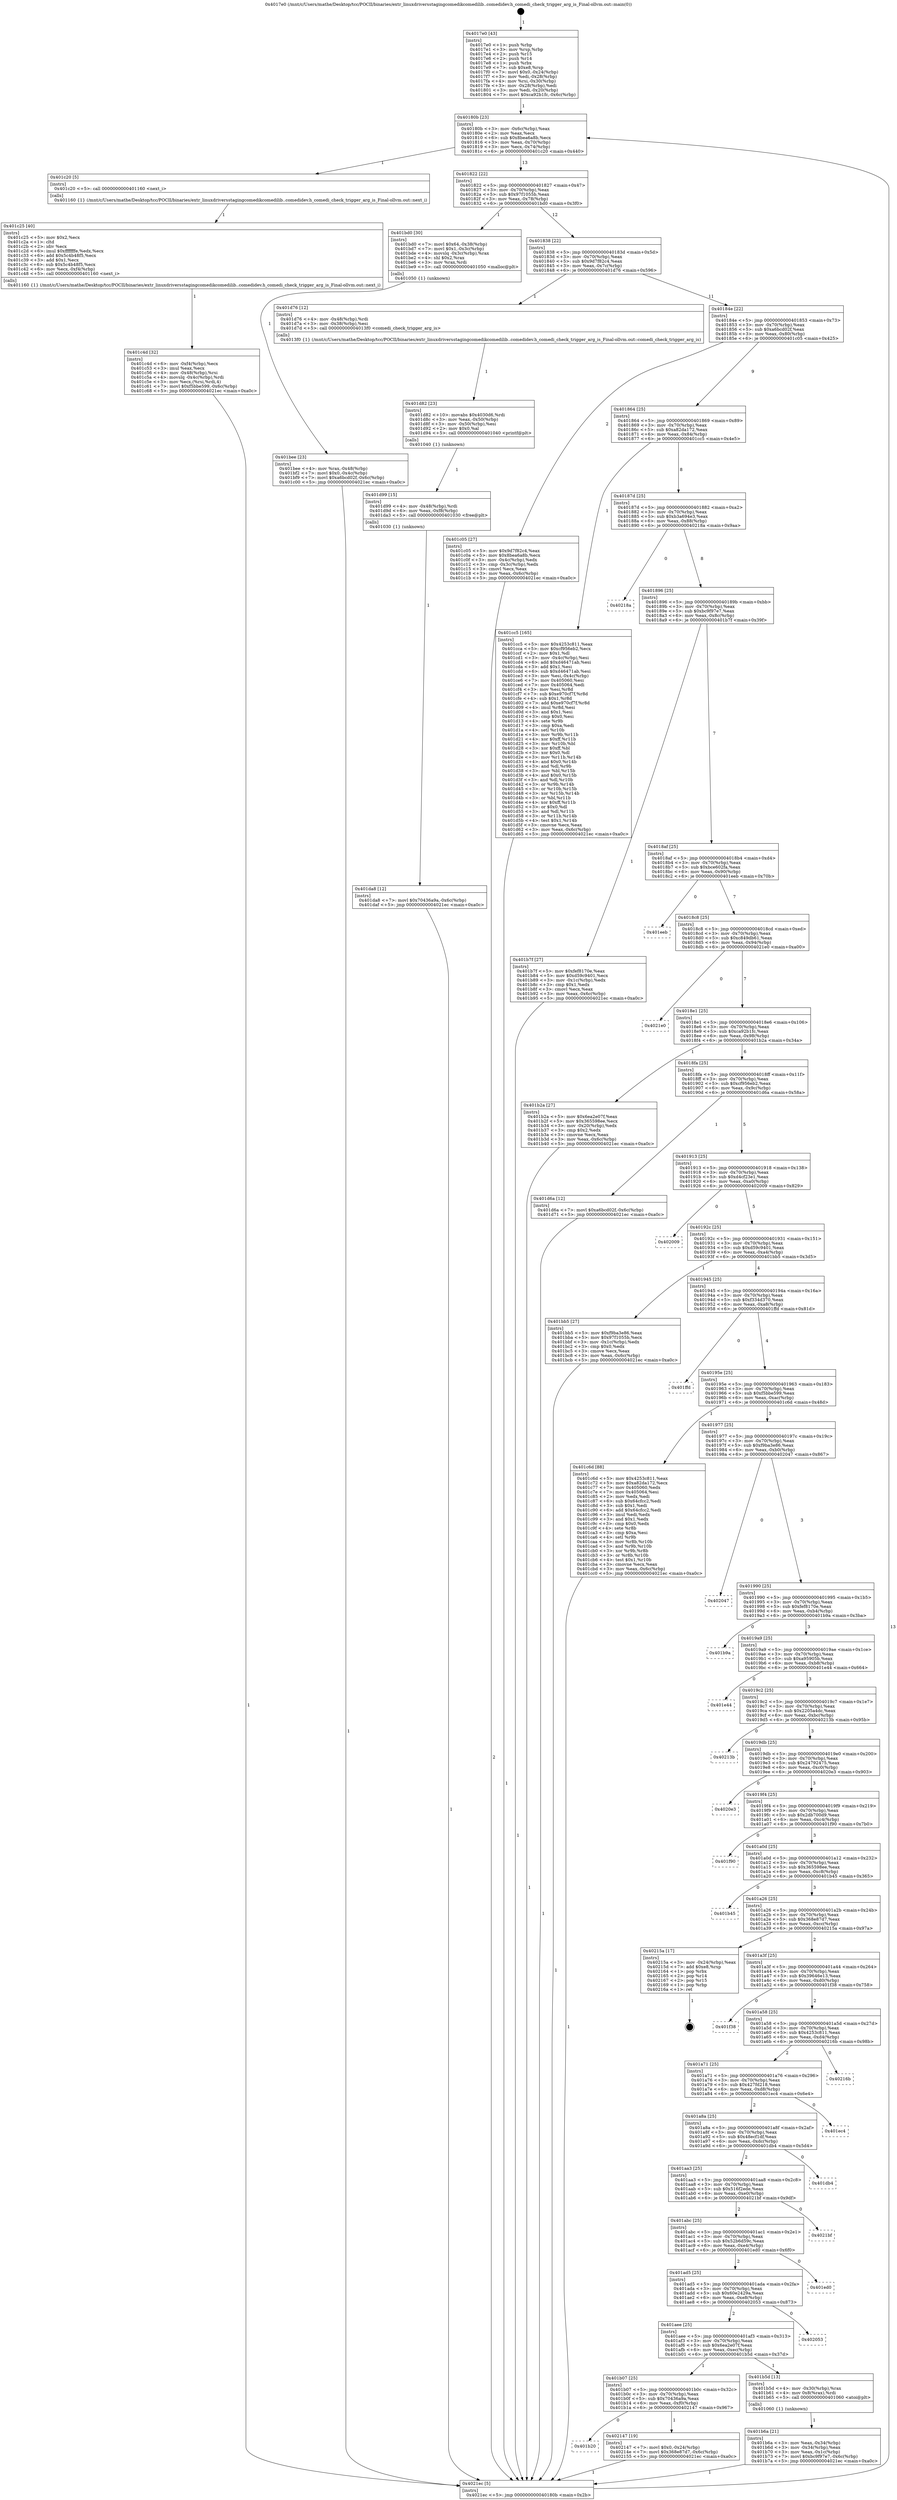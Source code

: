digraph "0x4017e0" {
  label = "0x4017e0 (/mnt/c/Users/mathe/Desktop/tcc/POCII/binaries/extr_linuxdriversstagingcomedikcomedilib..comedidev.h_comedi_check_trigger_arg_is_Final-ollvm.out::main(0))"
  labelloc = "t"
  node[shape=record]

  Entry [label="",width=0.3,height=0.3,shape=circle,fillcolor=black,style=filled]
  "0x40180b" [label="{
     0x40180b [23]\l
     | [instrs]\l
     &nbsp;&nbsp;0x40180b \<+3\>: mov -0x6c(%rbp),%eax\l
     &nbsp;&nbsp;0x40180e \<+2\>: mov %eax,%ecx\l
     &nbsp;&nbsp;0x401810 \<+6\>: sub $0x8bea6a8b,%ecx\l
     &nbsp;&nbsp;0x401816 \<+3\>: mov %eax,-0x70(%rbp)\l
     &nbsp;&nbsp;0x401819 \<+3\>: mov %ecx,-0x74(%rbp)\l
     &nbsp;&nbsp;0x40181c \<+6\>: je 0000000000401c20 \<main+0x440\>\l
  }"]
  "0x401c20" [label="{
     0x401c20 [5]\l
     | [instrs]\l
     &nbsp;&nbsp;0x401c20 \<+5\>: call 0000000000401160 \<next_i\>\l
     | [calls]\l
     &nbsp;&nbsp;0x401160 \{1\} (/mnt/c/Users/mathe/Desktop/tcc/POCII/binaries/extr_linuxdriversstagingcomedikcomedilib..comedidev.h_comedi_check_trigger_arg_is_Final-ollvm.out::next_i)\l
  }"]
  "0x401822" [label="{
     0x401822 [22]\l
     | [instrs]\l
     &nbsp;&nbsp;0x401822 \<+5\>: jmp 0000000000401827 \<main+0x47\>\l
     &nbsp;&nbsp;0x401827 \<+3\>: mov -0x70(%rbp),%eax\l
     &nbsp;&nbsp;0x40182a \<+5\>: sub $0x97f1055b,%eax\l
     &nbsp;&nbsp;0x40182f \<+3\>: mov %eax,-0x78(%rbp)\l
     &nbsp;&nbsp;0x401832 \<+6\>: je 0000000000401bd0 \<main+0x3f0\>\l
  }"]
  Exit [label="",width=0.3,height=0.3,shape=circle,fillcolor=black,style=filled,peripheries=2]
  "0x401bd0" [label="{
     0x401bd0 [30]\l
     | [instrs]\l
     &nbsp;&nbsp;0x401bd0 \<+7\>: movl $0x64,-0x38(%rbp)\l
     &nbsp;&nbsp;0x401bd7 \<+7\>: movl $0x1,-0x3c(%rbp)\l
     &nbsp;&nbsp;0x401bde \<+4\>: movslq -0x3c(%rbp),%rax\l
     &nbsp;&nbsp;0x401be2 \<+4\>: shl $0x2,%rax\l
     &nbsp;&nbsp;0x401be6 \<+3\>: mov %rax,%rdi\l
     &nbsp;&nbsp;0x401be9 \<+5\>: call 0000000000401050 \<malloc@plt\>\l
     | [calls]\l
     &nbsp;&nbsp;0x401050 \{1\} (unknown)\l
  }"]
  "0x401838" [label="{
     0x401838 [22]\l
     | [instrs]\l
     &nbsp;&nbsp;0x401838 \<+5\>: jmp 000000000040183d \<main+0x5d\>\l
     &nbsp;&nbsp;0x40183d \<+3\>: mov -0x70(%rbp),%eax\l
     &nbsp;&nbsp;0x401840 \<+5\>: sub $0x9d7f82c4,%eax\l
     &nbsp;&nbsp;0x401845 \<+3\>: mov %eax,-0x7c(%rbp)\l
     &nbsp;&nbsp;0x401848 \<+6\>: je 0000000000401d76 \<main+0x596\>\l
  }"]
  "0x401b20" [label="{
     0x401b20\l
  }", style=dashed]
  "0x401d76" [label="{
     0x401d76 [12]\l
     | [instrs]\l
     &nbsp;&nbsp;0x401d76 \<+4\>: mov -0x48(%rbp),%rdi\l
     &nbsp;&nbsp;0x401d7a \<+3\>: mov -0x38(%rbp),%esi\l
     &nbsp;&nbsp;0x401d7d \<+5\>: call 00000000004013f0 \<comedi_check_trigger_arg_is\>\l
     | [calls]\l
     &nbsp;&nbsp;0x4013f0 \{1\} (/mnt/c/Users/mathe/Desktop/tcc/POCII/binaries/extr_linuxdriversstagingcomedikcomedilib..comedidev.h_comedi_check_trigger_arg_is_Final-ollvm.out::comedi_check_trigger_arg_is)\l
  }"]
  "0x40184e" [label="{
     0x40184e [22]\l
     | [instrs]\l
     &nbsp;&nbsp;0x40184e \<+5\>: jmp 0000000000401853 \<main+0x73\>\l
     &nbsp;&nbsp;0x401853 \<+3\>: mov -0x70(%rbp),%eax\l
     &nbsp;&nbsp;0x401856 \<+5\>: sub $0xa6bcd02f,%eax\l
     &nbsp;&nbsp;0x40185b \<+3\>: mov %eax,-0x80(%rbp)\l
     &nbsp;&nbsp;0x40185e \<+6\>: je 0000000000401c05 \<main+0x425\>\l
  }"]
  "0x402147" [label="{
     0x402147 [19]\l
     | [instrs]\l
     &nbsp;&nbsp;0x402147 \<+7\>: movl $0x0,-0x24(%rbp)\l
     &nbsp;&nbsp;0x40214e \<+7\>: movl $0x368e87d7,-0x6c(%rbp)\l
     &nbsp;&nbsp;0x402155 \<+5\>: jmp 00000000004021ec \<main+0xa0c\>\l
  }"]
  "0x401c05" [label="{
     0x401c05 [27]\l
     | [instrs]\l
     &nbsp;&nbsp;0x401c05 \<+5\>: mov $0x9d7f82c4,%eax\l
     &nbsp;&nbsp;0x401c0a \<+5\>: mov $0x8bea6a8b,%ecx\l
     &nbsp;&nbsp;0x401c0f \<+3\>: mov -0x4c(%rbp),%edx\l
     &nbsp;&nbsp;0x401c12 \<+3\>: cmp -0x3c(%rbp),%edx\l
     &nbsp;&nbsp;0x401c15 \<+3\>: cmovl %ecx,%eax\l
     &nbsp;&nbsp;0x401c18 \<+3\>: mov %eax,-0x6c(%rbp)\l
     &nbsp;&nbsp;0x401c1b \<+5\>: jmp 00000000004021ec \<main+0xa0c\>\l
  }"]
  "0x401864" [label="{
     0x401864 [25]\l
     | [instrs]\l
     &nbsp;&nbsp;0x401864 \<+5\>: jmp 0000000000401869 \<main+0x89\>\l
     &nbsp;&nbsp;0x401869 \<+3\>: mov -0x70(%rbp),%eax\l
     &nbsp;&nbsp;0x40186c \<+5\>: sub $0xa82da172,%eax\l
     &nbsp;&nbsp;0x401871 \<+6\>: mov %eax,-0x84(%rbp)\l
     &nbsp;&nbsp;0x401877 \<+6\>: je 0000000000401cc5 \<main+0x4e5\>\l
  }"]
  "0x401da8" [label="{
     0x401da8 [12]\l
     | [instrs]\l
     &nbsp;&nbsp;0x401da8 \<+7\>: movl $0x70436a9a,-0x6c(%rbp)\l
     &nbsp;&nbsp;0x401daf \<+5\>: jmp 00000000004021ec \<main+0xa0c\>\l
  }"]
  "0x401cc5" [label="{
     0x401cc5 [165]\l
     | [instrs]\l
     &nbsp;&nbsp;0x401cc5 \<+5\>: mov $0x4253c811,%eax\l
     &nbsp;&nbsp;0x401cca \<+5\>: mov $0xcf956eb2,%ecx\l
     &nbsp;&nbsp;0x401ccf \<+2\>: mov $0x1,%dl\l
     &nbsp;&nbsp;0x401cd1 \<+3\>: mov -0x4c(%rbp),%esi\l
     &nbsp;&nbsp;0x401cd4 \<+6\>: add $0xd46471ab,%esi\l
     &nbsp;&nbsp;0x401cda \<+3\>: add $0x1,%esi\l
     &nbsp;&nbsp;0x401cdd \<+6\>: sub $0xd46471ab,%esi\l
     &nbsp;&nbsp;0x401ce3 \<+3\>: mov %esi,-0x4c(%rbp)\l
     &nbsp;&nbsp;0x401ce6 \<+7\>: mov 0x405060,%esi\l
     &nbsp;&nbsp;0x401ced \<+7\>: mov 0x405064,%edi\l
     &nbsp;&nbsp;0x401cf4 \<+3\>: mov %esi,%r8d\l
     &nbsp;&nbsp;0x401cf7 \<+7\>: sub $0xe970cf7f,%r8d\l
     &nbsp;&nbsp;0x401cfe \<+4\>: sub $0x1,%r8d\l
     &nbsp;&nbsp;0x401d02 \<+7\>: add $0xe970cf7f,%r8d\l
     &nbsp;&nbsp;0x401d09 \<+4\>: imul %r8d,%esi\l
     &nbsp;&nbsp;0x401d0d \<+3\>: and $0x1,%esi\l
     &nbsp;&nbsp;0x401d10 \<+3\>: cmp $0x0,%esi\l
     &nbsp;&nbsp;0x401d13 \<+4\>: sete %r9b\l
     &nbsp;&nbsp;0x401d17 \<+3\>: cmp $0xa,%edi\l
     &nbsp;&nbsp;0x401d1a \<+4\>: setl %r10b\l
     &nbsp;&nbsp;0x401d1e \<+3\>: mov %r9b,%r11b\l
     &nbsp;&nbsp;0x401d21 \<+4\>: xor $0xff,%r11b\l
     &nbsp;&nbsp;0x401d25 \<+3\>: mov %r10b,%bl\l
     &nbsp;&nbsp;0x401d28 \<+3\>: xor $0xff,%bl\l
     &nbsp;&nbsp;0x401d2b \<+3\>: xor $0x0,%dl\l
     &nbsp;&nbsp;0x401d2e \<+3\>: mov %r11b,%r14b\l
     &nbsp;&nbsp;0x401d31 \<+4\>: and $0x0,%r14b\l
     &nbsp;&nbsp;0x401d35 \<+3\>: and %dl,%r9b\l
     &nbsp;&nbsp;0x401d38 \<+3\>: mov %bl,%r15b\l
     &nbsp;&nbsp;0x401d3b \<+4\>: and $0x0,%r15b\l
     &nbsp;&nbsp;0x401d3f \<+3\>: and %dl,%r10b\l
     &nbsp;&nbsp;0x401d42 \<+3\>: or %r9b,%r14b\l
     &nbsp;&nbsp;0x401d45 \<+3\>: or %r10b,%r15b\l
     &nbsp;&nbsp;0x401d48 \<+3\>: xor %r15b,%r14b\l
     &nbsp;&nbsp;0x401d4b \<+3\>: or %bl,%r11b\l
     &nbsp;&nbsp;0x401d4e \<+4\>: xor $0xff,%r11b\l
     &nbsp;&nbsp;0x401d52 \<+3\>: or $0x0,%dl\l
     &nbsp;&nbsp;0x401d55 \<+3\>: and %dl,%r11b\l
     &nbsp;&nbsp;0x401d58 \<+3\>: or %r11b,%r14b\l
     &nbsp;&nbsp;0x401d5b \<+4\>: test $0x1,%r14b\l
     &nbsp;&nbsp;0x401d5f \<+3\>: cmovne %ecx,%eax\l
     &nbsp;&nbsp;0x401d62 \<+3\>: mov %eax,-0x6c(%rbp)\l
     &nbsp;&nbsp;0x401d65 \<+5\>: jmp 00000000004021ec \<main+0xa0c\>\l
  }"]
  "0x40187d" [label="{
     0x40187d [25]\l
     | [instrs]\l
     &nbsp;&nbsp;0x40187d \<+5\>: jmp 0000000000401882 \<main+0xa2\>\l
     &nbsp;&nbsp;0x401882 \<+3\>: mov -0x70(%rbp),%eax\l
     &nbsp;&nbsp;0x401885 \<+5\>: sub $0xb3a694e3,%eax\l
     &nbsp;&nbsp;0x40188a \<+6\>: mov %eax,-0x88(%rbp)\l
     &nbsp;&nbsp;0x401890 \<+6\>: je 000000000040218a \<main+0x9aa\>\l
  }"]
  "0x401d99" [label="{
     0x401d99 [15]\l
     | [instrs]\l
     &nbsp;&nbsp;0x401d99 \<+4\>: mov -0x48(%rbp),%rdi\l
     &nbsp;&nbsp;0x401d9d \<+6\>: mov %eax,-0xf8(%rbp)\l
     &nbsp;&nbsp;0x401da3 \<+5\>: call 0000000000401030 \<free@plt\>\l
     | [calls]\l
     &nbsp;&nbsp;0x401030 \{1\} (unknown)\l
  }"]
  "0x40218a" [label="{
     0x40218a\l
  }", style=dashed]
  "0x401896" [label="{
     0x401896 [25]\l
     | [instrs]\l
     &nbsp;&nbsp;0x401896 \<+5\>: jmp 000000000040189b \<main+0xbb\>\l
     &nbsp;&nbsp;0x40189b \<+3\>: mov -0x70(%rbp),%eax\l
     &nbsp;&nbsp;0x40189e \<+5\>: sub $0xbc9f97e7,%eax\l
     &nbsp;&nbsp;0x4018a3 \<+6\>: mov %eax,-0x8c(%rbp)\l
     &nbsp;&nbsp;0x4018a9 \<+6\>: je 0000000000401b7f \<main+0x39f\>\l
  }"]
  "0x401d82" [label="{
     0x401d82 [23]\l
     | [instrs]\l
     &nbsp;&nbsp;0x401d82 \<+10\>: movabs $0x4030d6,%rdi\l
     &nbsp;&nbsp;0x401d8c \<+3\>: mov %eax,-0x50(%rbp)\l
     &nbsp;&nbsp;0x401d8f \<+3\>: mov -0x50(%rbp),%esi\l
     &nbsp;&nbsp;0x401d92 \<+2\>: mov $0x0,%al\l
     &nbsp;&nbsp;0x401d94 \<+5\>: call 0000000000401040 \<printf@plt\>\l
     | [calls]\l
     &nbsp;&nbsp;0x401040 \{1\} (unknown)\l
  }"]
  "0x401b7f" [label="{
     0x401b7f [27]\l
     | [instrs]\l
     &nbsp;&nbsp;0x401b7f \<+5\>: mov $0xfef8170e,%eax\l
     &nbsp;&nbsp;0x401b84 \<+5\>: mov $0xd59c9401,%ecx\l
     &nbsp;&nbsp;0x401b89 \<+3\>: mov -0x1c(%rbp),%edx\l
     &nbsp;&nbsp;0x401b8c \<+3\>: cmp $0x1,%edx\l
     &nbsp;&nbsp;0x401b8f \<+3\>: cmovl %ecx,%eax\l
     &nbsp;&nbsp;0x401b92 \<+3\>: mov %eax,-0x6c(%rbp)\l
     &nbsp;&nbsp;0x401b95 \<+5\>: jmp 00000000004021ec \<main+0xa0c\>\l
  }"]
  "0x4018af" [label="{
     0x4018af [25]\l
     | [instrs]\l
     &nbsp;&nbsp;0x4018af \<+5\>: jmp 00000000004018b4 \<main+0xd4\>\l
     &nbsp;&nbsp;0x4018b4 \<+3\>: mov -0x70(%rbp),%eax\l
     &nbsp;&nbsp;0x4018b7 \<+5\>: sub $0xbce602fa,%eax\l
     &nbsp;&nbsp;0x4018bc \<+6\>: mov %eax,-0x90(%rbp)\l
     &nbsp;&nbsp;0x4018c2 \<+6\>: je 0000000000401eeb \<main+0x70b\>\l
  }"]
  "0x401c4d" [label="{
     0x401c4d [32]\l
     | [instrs]\l
     &nbsp;&nbsp;0x401c4d \<+6\>: mov -0xf4(%rbp),%ecx\l
     &nbsp;&nbsp;0x401c53 \<+3\>: imul %eax,%ecx\l
     &nbsp;&nbsp;0x401c56 \<+4\>: mov -0x48(%rbp),%rsi\l
     &nbsp;&nbsp;0x401c5a \<+4\>: movslq -0x4c(%rbp),%rdi\l
     &nbsp;&nbsp;0x401c5e \<+3\>: mov %ecx,(%rsi,%rdi,4)\l
     &nbsp;&nbsp;0x401c61 \<+7\>: movl $0xf5bbe599,-0x6c(%rbp)\l
     &nbsp;&nbsp;0x401c68 \<+5\>: jmp 00000000004021ec \<main+0xa0c\>\l
  }"]
  "0x401eeb" [label="{
     0x401eeb\l
  }", style=dashed]
  "0x4018c8" [label="{
     0x4018c8 [25]\l
     | [instrs]\l
     &nbsp;&nbsp;0x4018c8 \<+5\>: jmp 00000000004018cd \<main+0xed\>\l
     &nbsp;&nbsp;0x4018cd \<+3\>: mov -0x70(%rbp),%eax\l
     &nbsp;&nbsp;0x4018d0 \<+5\>: sub $0xc849db61,%eax\l
     &nbsp;&nbsp;0x4018d5 \<+6\>: mov %eax,-0x94(%rbp)\l
     &nbsp;&nbsp;0x4018db \<+6\>: je 00000000004021e0 \<main+0xa00\>\l
  }"]
  "0x401c25" [label="{
     0x401c25 [40]\l
     | [instrs]\l
     &nbsp;&nbsp;0x401c25 \<+5\>: mov $0x2,%ecx\l
     &nbsp;&nbsp;0x401c2a \<+1\>: cltd\l
     &nbsp;&nbsp;0x401c2b \<+2\>: idiv %ecx\l
     &nbsp;&nbsp;0x401c2d \<+6\>: imul $0xfffffffe,%edx,%ecx\l
     &nbsp;&nbsp;0x401c33 \<+6\>: add $0x5c4b48f5,%ecx\l
     &nbsp;&nbsp;0x401c39 \<+3\>: add $0x1,%ecx\l
     &nbsp;&nbsp;0x401c3c \<+6\>: sub $0x5c4b48f5,%ecx\l
     &nbsp;&nbsp;0x401c42 \<+6\>: mov %ecx,-0xf4(%rbp)\l
     &nbsp;&nbsp;0x401c48 \<+5\>: call 0000000000401160 \<next_i\>\l
     | [calls]\l
     &nbsp;&nbsp;0x401160 \{1\} (/mnt/c/Users/mathe/Desktop/tcc/POCII/binaries/extr_linuxdriversstagingcomedikcomedilib..comedidev.h_comedi_check_trigger_arg_is_Final-ollvm.out::next_i)\l
  }"]
  "0x4021e0" [label="{
     0x4021e0\l
  }", style=dashed]
  "0x4018e1" [label="{
     0x4018e1 [25]\l
     | [instrs]\l
     &nbsp;&nbsp;0x4018e1 \<+5\>: jmp 00000000004018e6 \<main+0x106\>\l
     &nbsp;&nbsp;0x4018e6 \<+3\>: mov -0x70(%rbp),%eax\l
     &nbsp;&nbsp;0x4018e9 \<+5\>: sub $0xca92b1fc,%eax\l
     &nbsp;&nbsp;0x4018ee \<+6\>: mov %eax,-0x98(%rbp)\l
     &nbsp;&nbsp;0x4018f4 \<+6\>: je 0000000000401b2a \<main+0x34a\>\l
  }"]
  "0x401bee" [label="{
     0x401bee [23]\l
     | [instrs]\l
     &nbsp;&nbsp;0x401bee \<+4\>: mov %rax,-0x48(%rbp)\l
     &nbsp;&nbsp;0x401bf2 \<+7\>: movl $0x0,-0x4c(%rbp)\l
     &nbsp;&nbsp;0x401bf9 \<+7\>: movl $0xa6bcd02f,-0x6c(%rbp)\l
     &nbsp;&nbsp;0x401c00 \<+5\>: jmp 00000000004021ec \<main+0xa0c\>\l
  }"]
  "0x401b2a" [label="{
     0x401b2a [27]\l
     | [instrs]\l
     &nbsp;&nbsp;0x401b2a \<+5\>: mov $0x6ea2e07f,%eax\l
     &nbsp;&nbsp;0x401b2f \<+5\>: mov $0x365598ee,%ecx\l
     &nbsp;&nbsp;0x401b34 \<+3\>: mov -0x20(%rbp),%edx\l
     &nbsp;&nbsp;0x401b37 \<+3\>: cmp $0x2,%edx\l
     &nbsp;&nbsp;0x401b3a \<+3\>: cmovne %ecx,%eax\l
     &nbsp;&nbsp;0x401b3d \<+3\>: mov %eax,-0x6c(%rbp)\l
     &nbsp;&nbsp;0x401b40 \<+5\>: jmp 00000000004021ec \<main+0xa0c\>\l
  }"]
  "0x4018fa" [label="{
     0x4018fa [25]\l
     | [instrs]\l
     &nbsp;&nbsp;0x4018fa \<+5\>: jmp 00000000004018ff \<main+0x11f\>\l
     &nbsp;&nbsp;0x4018ff \<+3\>: mov -0x70(%rbp),%eax\l
     &nbsp;&nbsp;0x401902 \<+5\>: sub $0xcf956eb2,%eax\l
     &nbsp;&nbsp;0x401907 \<+6\>: mov %eax,-0x9c(%rbp)\l
     &nbsp;&nbsp;0x40190d \<+6\>: je 0000000000401d6a \<main+0x58a\>\l
  }"]
  "0x4021ec" [label="{
     0x4021ec [5]\l
     | [instrs]\l
     &nbsp;&nbsp;0x4021ec \<+5\>: jmp 000000000040180b \<main+0x2b\>\l
  }"]
  "0x4017e0" [label="{
     0x4017e0 [43]\l
     | [instrs]\l
     &nbsp;&nbsp;0x4017e0 \<+1\>: push %rbp\l
     &nbsp;&nbsp;0x4017e1 \<+3\>: mov %rsp,%rbp\l
     &nbsp;&nbsp;0x4017e4 \<+2\>: push %r15\l
     &nbsp;&nbsp;0x4017e6 \<+2\>: push %r14\l
     &nbsp;&nbsp;0x4017e8 \<+1\>: push %rbx\l
     &nbsp;&nbsp;0x4017e9 \<+7\>: sub $0xe8,%rsp\l
     &nbsp;&nbsp;0x4017f0 \<+7\>: movl $0x0,-0x24(%rbp)\l
     &nbsp;&nbsp;0x4017f7 \<+3\>: mov %edi,-0x28(%rbp)\l
     &nbsp;&nbsp;0x4017fa \<+4\>: mov %rsi,-0x30(%rbp)\l
     &nbsp;&nbsp;0x4017fe \<+3\>: mov -0x28(%rbp),%edi\l
     &nbsp;&nbsp;0x401801 \<+3\>: mov %edi,-0x20(%rbp)\l
     &nbsp;&nbsp;0x401804 \<+7\>: movl $0xca92b1fc,-0x6c(%rbp)\l
  }"]
  "0x401b6a" [label="{
     0x401b6a [21]\l
     | [instrs]\l
     &nbsp;&nbsp;0x401b6a \<+3\>: mov %eax,-0x34(%rbp)\l
     &nbsp;&nbsp;0x401b6d \<+3\>: mov -0x34(%rbp),%eax\l
     &nbsp;&nbsp;0x401b70 \<+3\>: mov %eax,-0x1c(%rbp)\l
     &nbsp;&nbsp;0x401b73 \<+7\>: movl $0xbc9f97e7,-0x6c(%rbp)\l
     &nbsp;&nbsp;0x401b7a \<+5\>: jmp 00000000004021ec \<main+0xa0c\>\l
  }"]
  "0x401d6a" [label="{
     0x401d6a [12]\l
     | [instrs]\l
     &nbsp;&nbsp;0x401d6a \<+7\>: movl $0xa6bcd02f,-0x6c(%rbp)\l
     &nbsp;&nbsp;0x401d71 \<+5\>: jmp 00000000004021ec \<main+0xa0c\>\l
  }"]
  "0x401913" [label="{
     0x401913 [25]\l
     | [instrs]\l
     &nbsp;&nbsp;0x401913 \<+5\>: jmp 0000000000401918 \<main+0x138\>\l
     &nbsp;&nbsp;0x401918 \<+3\>: mov -0x70(%rbp),%eax\l
     &nbsp;&nbsp;0x40191b \<+5\>: sub $0xd4cf23e1,%eax\l
     &nbsp;&nbsp;0x401920 \<+6\>: mov %eax,-0xa0(%rbp)\l
     &nbsp;&nbsp;0x401926 \<+6\>: je 0000000000402009 \<main+0x829\>\l
  }"]
  "0x401b07" [label="{
     0x401b07 [25]\l
     | [instrs]\l
     &nbsp;&nbsp;0x401b07 \<+5\>: jmp 0000000000401b0c \<main+0x32c\>\l
     &nbsp;&nbsp;0x401b0c \<+3\>: mov -0x70(%rbp),%eax\l
     &nbsp;&nbsp;0x401b0f \<+5\>: sub $0x70436a9a,%eax\l
     &nbsp;&nbsp;0x401b14 \<+6\>: mov %eax,-0xf0(%rbp)\l
     &nbsp;&nbsp;0x401b1a \<+6\>: je 0000000000402147 \<main+0x967\>\l
  }"]
  "0x402009" [label="{
     0x402009\l
  }", style=dashed]
  "0x40192c" [label="{
     0x40192c [25]\l
     | [instrs]\l
     &nbsp;&nbsp;0x40192c \<+5\>: jmp 0000000000401931 \<main+0x151\>\l
     &nbsp;&nbsp;0x401931 \<+3\>: mov -0x70(%rbp),%eax\l
     &nbsp;&nbsp;0x401934 \<+5\>: sub $0xd59c9401,%eax\l
     &nbsp;&nbsp;0x401939 \<+6\>: mov %eax,-0xa4(%rbp)\l
     &nbsp;&nbsp;0x40193f \<+6\>: je 0000000000401bb5 \<main+0x3d5\>\l
  }"]
  "0x401b5d" [label="{
     0x401b5d [13]\l
     | [instrs]\l
     &nbsp;&nbsp;0x401b5d \<+4\>: mov -0x30(%rbp),%rax\l
     &nbsp;&nbsp;0x401b61 \<+4\>: mov 0x8(%rax),%rdi\l
     &nbsp;&nbsp;0x401b65 \<+5\>: call 0000000000401060 \<atoi@plt\>\l
     | [calls]\l
     &nbsp;&nbsp;0x401060 \{1\} (unknown)\l
  }"]
  "0x401bb5" [label="{
     0x401bb5 [27]\l
     | [instrs]\l
     &nbsp;&nbsp;0x401bb5 \<+5\>: mov $0xf9ba3e86,%eax\l
     &nbsp;&nbsp;0x401bba \<+5\>: mov $0x97f1055b,%ecx\l
     &nbsp;&nbsp;0x401bbf \<+3\>: mov -0x1c(%rbp),%edx\l
     &nbsp;&nbsp;0x401bc2 \<+3\>: cmp $0x0,%edx\l
     &nbsp;&nbsp;0x401bc5 \<+3\>: cmove %ecx,%eax\l
     &nbsp;&nbsp;0x401bc8 \<+3\>: mov %eax,-0x6c(%rbp)\l
     &nbsp;&nbsp;0x401bcb \<+5\>: jmp 00000000004021ec \<main+0xa0c\>\l
  }"]
  "0x401945" [label="{
     0x401945 [25]\l
     | [instrs]\l
     &nbsp;&nbsp;0x401945 \<+5\>: jmp 000000000040194a \<main+0x16a\>\l
     &nbsp;&nbsp;0x40194a \<+3\>: mov -0x70(%rbp),%eax\l
     &nbsp;&nbsp;0x40194d \<+5\>: sub $0xf334d370,%eax\l
     &nbsp;&nbsp;0x401952 \<+6\>: mov %eax,-0xa8(%rbp)\l
     &nbsp;&nbsp;0x401958 \<+6\>: je 0000000000401ffd \<main+0x81d\>\l
  }"]
  "0x401aee" [label="{
     0x401aee [25]\l
     | [instrs]\l
     &nbsp;&nbsp;0x401aee \<+5\>: jmp 0000000000401af3 \<main+0x313\>\l
     &nbsp;&nbsp;0x401af3 \<+3\>: mov -0x70(%rbp),%eax\l
     &nbsp;&nbsp;0x401af6 \<+5\>: sub $0x6ea2e07f,%eax\l
     &nbsp;&nbsp;0x401afb \<+6\>: mov %eax,-0xec(%rbp)\l
     &nbsp;&nbsp;0x401b01 \<+6\>: je 0000000000401b5d \<main+0x37d\>\l
  }"]
  "0x401ffd" [label="{
     0x401ffd\l
  }", style=dashed]
  "0x40195e" [label="{
     0x40195e [25]\l
     | [instrs]\l
     &nbsp;&nbsp;0x40195e \<+5\>: jmp 0000000000401963 \<main+0x183\>\l
     &nbsp;&nbsp;0x401963 \<+3\>: mov -0x70(%rbp),%eax\l
     &nbsp;&nbsp;0x401966 \<+5\>: sub $0xf5bbe599,%eax\l
     &nbsp;&nbsp;0x40196b \<+6\>: mov %eax,-0xac(%rbp)\l
     &nbsp;&nbsp;0x401971 \<+6\>: je 0000000000401c6d \<main+0x48d\>\l
  }"]
  "0x402053" [label="{
     0x402053\l
  }", style=dashed]
  "0x401c6d" [label="{
     0x401c6d [88]\l
     | [instrs]\l
     &nbsp;&nbsp;0x401c6d \<+5\>: mov $0x4253c811,%eax\l
     &nbsp;&nbsp;0x401c72 \<+5\>: mov $0xa82da172,%ecx\l
     &nbsp;&nbsp;0x401c77 \<+7\>: mov 0x405060,%edx\l
     &nbsp;&nbsp;0x401c7e \<+7\>: mov 0x405064,%esi\l
     &nbsp;&nbsp;0x401c85 \<+2\>: mov %edx,%edi\l
     &nbsp;&nbsp;0x401c87 \<+6\>: sub $0x64cfcc2,%edi\l
     &nbsp;&nbsp;0x401c8d \<+3\>: sub $0x1,%edi\l
     &nbsp;&nbsp;0x401c90 \<+6\>: add $0x64cfcc2,%edi\l
     &nbsp;&nbsp;0x401c96 \<+3\>: imul %edi,%edx\l
     &nbsp;&nbsp;0x401c99 \<+3\>: and $0x1,%edx\l
     &nbsp;&nbsp;0x401c9c \<+3\>: cmp $0x0,%edx\l
     &nbsp;&nbsp;0x401c9f \<+4\>: sete %r8b\l
     &nbsp;&nbsp;0x401ca3 \<+3\>: cmp $0xa,%esi\l
     &nbsp;&nbsp;0x401ca6 \<+4\>: setl %r9b\l
     &nbsp;&nbsp;0x401caa \<+3\>: mov %r8b,%r10b\l
     &nbsp;&nbsp;0x401cad \<+3\>: and %r9b,%r10b\l
     &nbsp;&nbsp;0x401cb0 \<+3\>: xor %r9b,%r8b\l
     &nbsp;&nbsp;0x401cb3 \<+3\>: or %r8b,%r10b\l
     &nbsp;&nbsp;0x401cb6 \<+4\>: test $0x1,%r10b\l
     &nbsp;&nbsp;0x401cba \<+3\>: cmovne %ecx,%eax\l
     &nbsp;&nbsp;0x401cbd \<+3\>: mov %eax,-0x6c(%rbp)\l
     &nbsp;&nbsp;0x401cc0 \<+5\>: jmp 00000000004021ec \<main+0xa0c\>\l
  }"]
  "0x401977" [label="{
     0x401977 [25]\l
     | [instrs]\l
     &nbsp;&nbsp;0x401977 \<+5\>: jmp 000000000040197c \<main+0x19c\>\l
     &nbsp;&nbsp;0x40197c \<+3\>: mov -0x70(%rbp),%eax\l
     &nbsp;&nbsp;0x40197f \<+5\>: sub $0xf9ba3e86,%eax\l
     &nbsp;&nbsp;0x401984 \<+6\>: mov %eax,-0xb0(%rbp)\l
     &nbsp;&nbsp;0x40198a \<+6\>: je 0000000000402047 \<main+0x867\>\l
  }"]
  "0x401ad5" [label="{
     0x401ad5 [25]\l
     | [instrs]\l
     &nbsp;&nbsp;0x401ad5 \<+5\>: jmp 0000000000401ada \<main+0x2fa\>\l
     &nbsp;&nbsp;0x401ada \<+3\>: mov -0x70(%rbp),%eax\l
     &nbsp;&nbsp;0x401add \<+5\>: sub $0x60e2429a,%eax\l
     &nbsp;&nbsp;0x401ae2 \<+6\>: mov %eax,-0xe8(%rbp)\l
     &nbsp;&nbsp;0x401ae8 \<+6\>: je 0000000000402053 \<main+0x873\>\l
  }"]
  "0x402047" [label="{
     0x402047\l
  }", style=dashed]
  "0x401990" [label="{
     0x401990 [25]\l
     | [instrs]\l
     &nbsp;&nbsp;0x401990 \<+5\>: jmp 0000000000401995 \<main+0x1b5\>\l
     &nbsp;&nbsp;0x401995 \<+3\>: mov -0x70(%rbp),%eax\l
     &nbsp;&nbsp;0x401998 \<+5\>: sub $0xfef8170e,%eax\l
     &nbsp;&nbsp;0x40199d \<+6\>: mov %eax,-0xb4(%rbp)\l
     &nbsp;&nbsp;0x4019a3 \<+6\>: je 0000000000401b9a \<main+0x3ba\>\l
  }"]
  "0x401ed0" [label="{
     0x401ed0\l
  }", style=dashed]
  "0x401b9a" [label="{
     0x401b9a\l
  }", style=dashed]
  "0x4019a9" [label="{
     0x4019a9 [25]\l
     | [instrs]\l
     &nbsp;&nbsp;0x4019a9 \<+5\>: jmp 00000000004019ae \<main+0x1ce\>\l
     &nbsp;&nbsp;0x4019ae \<+3\>: mov -0x70(%rbp),%eax\l
     &nbsp;&nbsp;0x4019b1 \<+5\>: sub $0xa95905b,%eax\l
     &nbsp;&nbsp;0x4019b6 \<+6\>: mov %eax,-0xb8(%rbp)\l
     &nbsp;&nbsp;0x4019bc \<+6\>: je 0000000000401e44 \<main+0x664\>\l
  }"]
  "0x401abc" [label="{
     0x401abc [25]\l
     | [instrs]\l
     &nbsp;&nbsp;0x401abc \<+5\>: jmp 0000000000401ac1 \<main+0x2e1\>\l
     &nbsp;&nbsp;0x401ac1 \<+3\>: mov -0x70(%rbp),%eax\l
     &nbsp;&nbsp;0x401ac4 \<+5\>: sub $0x52b6d59c,%eax\l
     &nbsp;&nbsp;0x401ac9 \<+6\>: mov %eax,-0xe4(%rbp)\l
     &nbsp;&nbsp;0x401acf \<+6\>: je 0000000000401ed0 \<main+0x6f0\>\l
  }"]
  "0x401e44" [label="{
     0x401e44\l
  }", style=dashed]
  "0x4019c2" [label="{
     0x4019c2 [25]\l
     | [instrs]\l
     &nbsp;&nbsp;0x4019c2 \<+5\>: jmp 00000000004019c7 \<main+0x1e7\>\l
     &nbsp;&nbsp;0x4019c7 \<+3\>: mov -0x70(%rbp),%eax\l
     &nbsp;&nbsp;0x4019ca \<+5\>: sub $0x2205a4dc,%eax\l
     &nbsp;&nbsp;0x4019cf \<+6\>: mov %eax,-0xbc(%rbp)\l
     &nbsp;&nbsp;0x4019d5 \<+6\>: je 000000000040213b \<main+0x95b\>\l
  }"]
  "0x4021bf" [label="{
     0x4021bf\l
  }", style=dashed]
  "0x40213b" [label="{
     0x40213b\l
  }", style=dashed]
  "0x4019db" [label="{
     0x4019db [25]\l
     | [instrs]\l
     &nbsp;&nbsp;0x4019db \<+5\>: jmp 00000000004019e0 \<main+0x200\>\l
     &nbsp;&nbsp;0x4019e0 \<+3\>: mov -0x70(%rbp),%eax\l
     &nbsp;&nbsp;0x4019e3 \<+5\>: sub $0x24792475,%eax\l
     &nbsp;&nbsp;0x4019e8 \<+6\>: mov %eax,-0xc0(%rbp)\l
     &nbsp;&nbsp;0x4019ee \<+6\>: je 00000000004020e3 \<main+0x903\>\l
  }"]
  "0x401aa3" [label="{
     0x401aa3 [25]\l
     | [instrs]\l
     &nbsp;&nbsp;0x401aa3 \<+5\>: jmp 0000000000401aa8 \<main+0x2c8\>\l
     &nbsp;&nbsp;0x401aa8 \<+3\>: mov -0x70(%rbp),%eax\l
     &nbsp;&nbsp;0x401aab \<+5\>: sub $0x516f2ede,%eax\l
     &nbsp;&nbsp;0x401ab0 \<+6\>: mov %eax,-0xe0(%rbp)\l
     &nbsp;&nbsp;0x401ab6 \<+6\>: je 00000000004021bf \<main+0x9df\>\l
  }"]
  "0x4020e3" [label="{
     0x4020e3\l
  }", style=dashed]
  "0x4019f4" [label="{
     0x4019f4 [25]\l
     | [instrs]\l
     &nbsp;&nbsp;0x4019f4 \<+5\>: jmp 00000000004019f9 \<main+0x219\>\l
     &nbsp;&nbsp;0x4019f9 \<+3\>: mov -0x70(%rbp),%eax\l
     &nbsp;&nbsp;0x4019fc \<+5\>: sub $0x2db700d9,%eax\l
     &nbsp;&nbsp;0x401a01 \<+6\>: mov %eax,-0xc4(%rbp)\l
     &nbsp;&nbsp;0x401a07 \<+6\>: je 0000000000401f90 \<main+0x7b0\>\l
  }"]
  "0x401db4" [label="{
     0x401db4\l
  }", style=dashed]
  "0x401f90" [label="{
     0x401f90\l
  }", style=dashed]
  "0x401a0d" [label="{
     0x401a0d [25]\l
     | [instrs]\l
     &nbsp;&nbsp;0x401a0d \<+5\>: jmp 0000000000401a12 \<main+0x232\>\l
     &nbsp;&nbsp;0x401a12 \<+3\>: mov -0x70(%rbp),%eax\l
     &nbsp;&nbsp;0x401a15 \<+5\>: sub $0x365598ee,%eax\l
     &nbsp;&nbsp;0x401a1a \<+6\>: mov %eax,-0xc8(%rbp)\l
     &nbsp;&nbsp;0x401a20 \<+6\>: je 0000000000401b45 \<main+0x365\>\l
  }"]
  "0x401a8a" [label="{
     0x401a8a [25]\l
     | [instrs]\l
     &nbsp;&nbsp;0x401a8a \<+5\>: jmp 0000000000401a8f \<main+0x2af\>\l
     &nbsp;&nbsp;0x401a8f \<+3\>: mov -0x70(%rbp),%eax\l
     &nbsp;&nbsp;0x401a92 \<+5\>: sub $0x48ecf1df,%eax\l
     &nbsp;&nbsp;0x401a97 \<+6\>: mov %eax,-0xdc(%rbp)\l
     &nbsp;&nbsp;0x401a9d \<+6\>: je 0000000000401db4 \<main+0x5d4\>\l
  }"]
  "0x401b45" [label="{
     0x401b45\l
  }", style=dashed]
  "0x401a26" [label="{
     0x401a26 [25]\l
     | [instrs]\l
     &nbsp;&nbsp;0x401a26 \<+5\>: jmp 0000000000401a2b \<main+0x24b\>\l
     &nbsp;&nbsp;0x401a2b \<+3\>: mov -0x70(%rbp),%eax\l
     &nbsp;&nbsp;0x401a2e \<+5\>: sub $0x368e87d7,%eax\l
     &nbsp;&nbsp;0x401a33 \<+6\>: mov %eax,-0xcc(%rbp)\l
     &nbsp;&nbsp;0x401a39 \<+6\>: je 000000000040215a \<main+0x97a\>\l
  }"]
  "0x401ec4" [label="{
     0x401ec4\l
  }", style=dashed]
  "0x40215a" [label="{
     0x40215a [17]\l
     | [instrs]\l
     &nbsp;&nbsp;0x40215a \<+3\>: mov -0x24(%rbp),%eax\l
     &nbsp;&nbsp;0x40215d \<+7\>: add $0xe8,%rsp\l
     &nbsp;&nbsp;0x402164 \<+1\>: pop %rbx\l
     &nbsp;&nbsp;0x402165 \<+2\>: pop %r14\l
     &nbsp;&nbsp;0x402167 \<+2\>: pop %r15\l
     &nbsp;&nbsp;0x402169 \<+1\>: pop %rbp\l
     &nbsp;&nbsp;0x40216a \<+1\>: ret\l
  }"]
  "0x401a3f" [label="{
     0x401a3f [25]\l
     | [instrs]\l
     &nbsp;&nbsp;0x401a3f \<+5\>: jmp 0000000000401a44 \<main+0x264\>\l
     &nbsp;&nbsp;0x401a44 \<+3\>: mov -0x70(%rbp),%eax\l
     &nbsp;&nbsp;0x401a47 \<+5\>: sub $0x39646e13,%eax\l
     &nbsp;&nbsp;0x401a4c \<+6\>: mov %eax,-0xd0(%rbp)\l
     &nbsp;&nbsp;0x401a52 \<+6\>: je 0000000000401f38 \<main+0x758\>\l
  }"]
  "0x401a71" [label="{
     0x401a71 [25]\l
     | [instrs]\l
     &nbsp;&nbsp;0x401a71 \<+5\>: jmp 0000000000401a76 \<main+0x296\>\l
     &nbsp;&nbsp;0x401a76 \<+3\>: mov -0x70(%rbp),%eax\l
     &nbsp;&nbsp;0x401a79 \<+5\>: sub $0x427fd218,%eax\l
     &nbsp;&nbsp;0x401a7e \<+6\>: mov %eax,-0xd8(%rbp)\l
     &nbsp;&nbsp;0x401a84 \<+6\>: je 0000000000401ec4 \<main+0x6e4\>\l
  }"]
  "0x401f38" [label="{
     0x401f38\l
  }", style=dashed]
  "0x401a58" [label="{
     0x401a58 [25]\l
     | [instrs]\l
     &nbsp;&nbsp;0x401a58 \<+5\>: jmp 0000000000401a5d \<main+0x27d\>\l
     &nbsp;&nbsp;0x401a5d \<+3\>: mov -0x70(%rbp),%eax\l
     &nbsp;&nbsp;0x401a60 \<+5\>: sub $0x4253c811,%eax\l
     &nbsp;&nbsp;0x401a65 \<+6\>: mov %eax,-0xd4(%rbp)\l
     &nbsp;&nbsp;0x401a6b \<+6\>: je 000000000040216b \<main+0x98b\>\l
  }"]
  "0x40216b" [label="{
     0x40216b\l
  }", style=dashed]
  Entry -> "0x4017e0" [label=" 1"]
  "0x40180b" -> "0x401c20" [label=" 1"]
  "0x40180b" -> "0x401822" [label=" 13"]
  "0x40215a" -> Exit [label=" 1"]
  "0x401822" -> "0x401bd0" [label=" 1"]
  "0x401822" -> "0x401838" [label=" 12"]
  "0x402147" -> "0x4021ec" [label=" 1"]
  "0x401838" -> "0x401d76" [label=" 1"]
  "0x401838" -> "0x40184e" [label=" 11"]
  "0x401b07" -> "0x401b20" [label=" 0"]
  "0x40184e" -> "0x401c05" [label=" 2"]
  "0x40184e" -> "0x401864" [label=" 9"]
  "0x401b07" -> "0x402147" [label=" 1"]
  "0x401864" -> "0x401cc5" [label=" 1"]
  "0x401864" -> "0x40187d" [label=" 8"]
  "0x401da8" -> "0x4021ec" [label=" 1"]
  "0x40187d" -> "0x40218a" [label=" 0"]
  "0x40187d" -> "0x401896" [label=" 8"]
  "0x401d99" -> "0x401da8" [label=" 1"]
  "0x401896" -> "0x401b7f" [label=" 1"]
  "0x401896" -> "0x4018af" [label=" 7"]
  "0x401d82" -> "0x401d99" [label=" 1"]
  "0x4018af" -> "0x401eeb" [label=" 0"]
  "0x4018af" -> "0x4018c8" [label=" 7"]
  "0x401d76" -> "0x401d82" [label=" 1"]
  "0x4018c8" -> "0x4021e0" [label=" 0"]
  "0x4018c8" -> "0x4018e1" [label=" 7"]
  "0x401d6a" -> "0x4021ec" [label=" 1"]
  "0x4018e1" -> "0x401b2a" [label=" 1"]
  "0x4018e1" -> "0x4018fa" [label=" 6"]
  "0x401b2a" -> "0x4021ec" [label=" 1"]
  "0x4017e0" -> "0x40180b" [label=" 1"]
  "0x4021ec" -> "0x40180b" [label=" 13"]
  "0x401cc5" -> "0x4021ec" [label=" 1"]
  "0x4018fa" -> "0x401d6a" [label=" 1"]
  "0x4018fa" -> "0x401913" [label=" 5"]
  "0x401c6d" -> "0x4021ec" [label=" 1"]
  "0x401913" -> "0x402009" [label=" 0"]
  "0x401913" -> "0x40192c" [label=" 5"]
  "0x401c4d" -> "0x4021ec" [label=" 1"]
  "0x40192c" -> "0x401bb5" [label=" 1"]
  "0x40192c" -> "0x401945" [label=" 4"]
  "0x401c25" -> "0x401c4d" [label=" 1"]
  "0x401945" -> "0x401ffd" [label=" 0"]
  "0x401945" -> "0x40195e" [label=" 4"]
  "0x401c05" -> "0x4021ec" [label=" 2"]
  "0x40195e" -> "0x401c6d" [label=" 1"]
  "0x40195e" -> "0x401977" [label=" 3"]
  "0x401bee" -> "0x4021ec" [label=" 1"]
  "0x401977" -> "0x402047" [label=" 0"]
  "0x401977" -> "0x401990" [label=" 3"]
  "0x401bb5" -> "0x4021ec" [label=" 1"]
  "0x401990" -> "0x401b9a" [label=" 0"]
  "0x401990" -> "0x4019a9" [label=" 3"]
  "0x401b7f" -> "0x4021ec" [label=" 1"]
  "0x4019a9" -> "0x401e44" [label=" 0"]
  "0x4019a9" -> "0x4019c2" [label=" 3"]
  "0x401b5d" -> "0x401b6a" [label=" 1"]
  "0x4019c2" -> "0x40213b" [label=" 0"]
  "0x4019c2" -> "0x4019db" [label=" 3"]
  "0x401aee" -> "0x401b07" [label=" 1"]
  "0x4019db" -> "0x4020e3" [label=" 0"]
  "0x4019db" -> "0x4019f4" [label=" 3"]
  "0x401c20" -> "0x401c25" [label=" 1"]
  "0x4019f4" -> "0x401f90" [label=" 0"]
  "0x4019f4" -> "0x401a0d" [label=" 3"]
  "0x401ad5" -> "0x401aee" [label=" 2"]
  "0x401a0d" -> "0x401b45" [label=" 0"]
  "0x401a0d" -> "0x401a26" [label=" 3"]
  "0x401bd0" -> "0x401bee" [label=" 1"]
  "0x401a26" -> "0x40215a" [label=" 1"]
  "0x401a26" -> "0x401a3f" [label=" 2"]
  "0x401abc" -> "0x401ad5" [label=" 2"]
  "0x401a3f" -> "0x401f38" [label=" 0"]
  "0x401a3f" -> "0x401a58" [label=" 2"]
  "0x401b6a" -> "0x4021ec" [label=" 1"]
  "0x401a58" -> "0x40216b" [label=" 0"]
  "0x401a58" -> "0x401a71" [label=" 2"]
  "0x401abc" -> "0x401ed0" [label=" 0"]
  "0x401a71" -> "0x401ec4" [label=" 0"]
  "0x401a71" -> "0x401a8a" [label=" 2"]
  "0x401ad5" -> "0x402053" [label=" 0"]
  "0x401a8a" -> "0x401db4" [label=" 0"]
  "0x401a8a" -> "0x401aa3" [label=" 2"]
  "0x401aee" -> "0x401b5d" [label=" 1"]
  "0x401aa3" -> "0x4021bf" [label=" 0"]
  "0x401aa3" -> "0x401abc" [label=" 2"]
}
